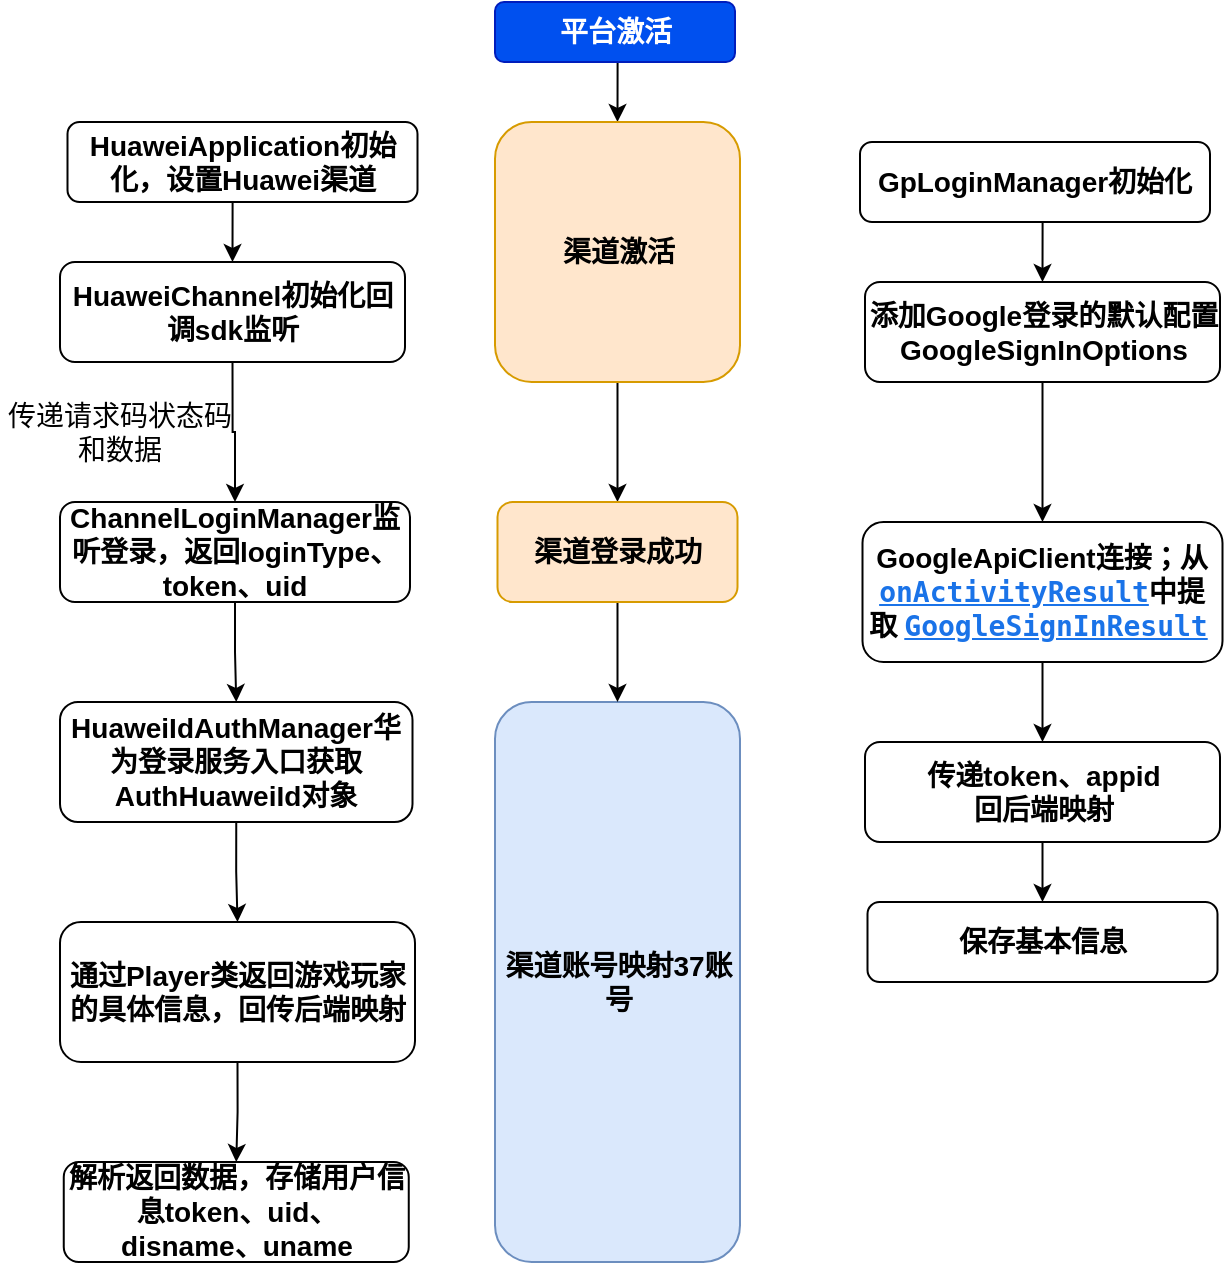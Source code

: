 <mxfile version="13.5.1" type="github">
  <diagram id="C5RBs43oDa-KdzZeNtuy" name="Page-1">
    <mxGraphModel dx="1343" dy="796" grid="1" gridSize="10" guides="1" tooltips="1" connect="1" arrows="1" fold="1" page="1" pageScale="1" pageWidth="827" pageHeight="1169" math="0" shadow="0">
      <root>
        <mxCell id="WIyWlLk6GJQsqaUBKTNV-0" />
        <mxCell id="WIyWlLk6GJQsqaUBKTNV-1" parent="WIyWlLk6GJQsqaUBKTNV-0" />
        <mxCell id="fbVdaYZra0Y-noZietLv-6" style="edgeStyle=orthogonalEdgeStyle;rounded=0;orthogonalLoop=1;jettySize=auto;html=1;exitX=0.5;exitY=1;exitDx=0;exitDy=0;entryX=0.5;entryY=0;entryDx=0;entryDy=0;" edge="1" parent="WIyWlLk6GJQsqaUBKTNV-1" source="WIyWlLk6GJQsqaUBKTNV-3" target="fbVdaYZra0Y-noZietLv-1">
          <mxGeometry relative="1" as="geometry" />
        </mxCell>
        <mxCell id="WIyWlLk6GJQsqaUBKTNV-3" value="HuaweiApplication初始化，设置Huawei渠道" style="rounded=1;whiteSpace=wrap;html=1;fontSize=14;glass=0;strokeWidth=1;shadow=0;fontStyle=1" parent="WIyWlLk6GJQsqaUBKTNV-1" vertex="1">
          <mxGeometry x="103.75" y="130" width="175" height="40" as="geometry" />
        </mxCell>
        <mxCell id="fbVdaYZra0Y-noZietLv-7" style="edgeStyle=orthogonalEdgeStyle;rounded=0;orthogonalLoop=1;jettySize=auto;html=1;exitX=0.5;exitY=1;exitDx=0;exitDy=0;entryX=0.5;entryY=0;entryDx=0;entryDy=0;" edge="1" parent="WIyWlLk6GJQsqaUBKTNV-1" source="fbVdaYZra0Y-noZietLv-1" target="fbVdaYZra0Y-noZietLv-2">
          <mxGeometry relative="1" as="geometry" />
        </mxCell>
        <mxCell id="fbVdaYZra0Y-noZietLv-1" value="HuaweiChannel初始化回调sdk监听" style="rounded=1;whiteSpace=wrap;html=1;fontSize=14;glass=0;strokeWidth=1;shadow=0;fontStyle=1" vertex="1" parent="WIyWlLk6GJQsqaUBKTNV-1">
          <mxGeometry x="100" y="200" width="172.5" height="50" as="geometry" />
        </mxCell>
        <mxCell id="fbVdaYZra0Y-noZietLv-12" style="edgeStyle=orthogonalEdgeStyle;rounded=0;orthogonalLoop=1;jettySize=auto;html=1;exitX=0.5;exitY=1;exitDx=0;exitDy=0;entryX=0.5;entryY=0;entryDx=0;entryDy=0;" edge="1" parent="WIyWlLk6GJQsqaUBKTNV-1" source="fbVdaYZra0Y-noZietLv-2" target="fbVdaYZra0Y-noZietLv-10">
          <mxGeometry relative="1" as="geometry" />
        </mxCell>
        <mxCell id="fbVdaYZra0Y-noZietLv-2" value="ChannelLoginManager监听登录，返回loginType、token、uid" style="rounded=1;whiteSpace=wrap;html=1;fontSize=14;glass=0;strokeWidth=1;shadow=0;fontStyle=1" vertex="1" parent="WIyWlLk6GJQsqaUBKTNV-1">
          <mxGeometry x="100" y="320" width="175" height="50" as="geometry" />
        </mxCell>
        <mxCell id="fbVdaYZra0Y-noZietLv-5" style="edgeStyle=orthogonalEdgeStyle;rounded=0;orthogonalLoop=1;jettySize=auto;html=1;exitX=0.5;exitY=1;exitDx=0;exitDy=0;entryX=0.5;entryY=0;entryDx=0;entryDy=0;" edge="1" parent="WIyWlLk6GJQsqaUBKTNV-1" source="fbVdaYZra0Y-noZietLv-3" target="fbVdaYZra0Y-noZietLv-4">
          <mxGeometry relative="1" as="geometry" />
        </mxCell>
        <mxCell id="fbVdaYZra0Y-noZietLv-3" value="平台激活" style="rounded=1;whiteSpace=wrap;html=1;fontSize=14;glass=0;strokeWidth=1;shadow=0;fontStyle=1;fillColor=#0050ef;strokeColor=#001DBC;fontColor=#ffffff;" vertex="1" parent="WIyWlLk6GJQsqaUBKTNV-1">
          <mxGeometry x="317.5" y="70" width="120" height="30" as="geometry" />
        </mxCell>
        <mxCell id="fbVdaYZra0Y-noZietLv-13" style="edgeStyle=orthogonalEdgeStyle;rounded=0;orthogonalLoop=1;jettySize=auto;html=1;exitX=0.5;exitY=1;exitDx=0;exitDy=0;" edge="1" parent="WIyWlLk6GJQsqaUBKTNV-1" source="fbVdaYZra0Y-noZietLv-4" target="fbVdaYZra0Y-noZietLv-9">
          <mxGeometry relative="1" as="geometry" />
        </mxCell>
        <mxCell id="fbVdaYZra0Y-noZietLv-4" value="渠道激活" style="rounded=1;whiteSpace=wrap;html=1;fontSize=14;glass=0;strokeWidth=1;shadow=0;fillColor=#ffe6cc;strokeColor=#d79b00;fontStyle=1" vertex="1" parent="WIyWlLk6GJQsqaUBKTNV-1">
          <mxGeometry x="317.5" y="130" width="122.5" height="130" as="geometry" />
        </mxCell>
        <mxCell id="fbVdaYZra0Y-noZietLv-8" value="渠道账号映射37账号" style="rounded=1;whiteSpace=wrap;html=1;fontSize=14;glass=0;strokeWidth=1;shadow=0;fontStyle=1;fillColor=#dae8fc;strokeColor=#6c8ebf;" vertex="1" parent="WIyWlLk6GJQsqaUBKTNV-1">
          <mxGeometry x="317.5" y="420" width="122.5" height="280" as="geometry" />
        </mxCell>
        <mxCell id="fbVdaYZra0Y-noZietLv-14" style="edgeStyle=orthogonalEdgeStyle;rounded=0;orthogonalLoop=1;jettySize=auto;html=1;exitX=0.5;exitY=1;exitDx=0;exitDy=0;entryX=0.5;entryY=0;entryDx=0;entryDy=0;" edge="1" parent="WIyWlLk6GJQsqaUBKTNV-1" source="fbVdaYZra0Y-noZietLv-9" target="fbVdaYZra0Y-noZietLv-8">
          <mxGeometry relative="1" as="geometry" />
        </mxCell>
        <mxCell id="fbVdaYZra0Y-noZietLv-9" value="渠道登录成功" style="rounded=1;whiteSpace=wrap;html=1;fontSize=14;glass=0;strokeWidth=1;shadow=0;fillColor=#ffe6cc;strokeColor=#d79b00;fontStyle=1" vertex="1" parent="WIyWlLk6GJQsqaUBKTNV-1">
          <mxGeometry x="318.75" y="320" width="120" height="50" as="geometry" />
        </mxCell>
        <mxCell id="fbVdaYZra0Y-noZietLv-16" style="edgeStyle=orthogonalEdgeStyle;rounded=0;orthogonalLoop=1;jettySize=auto;html=1;exitX=0.5;exitY=1;exitDx=0;exitDy=0;entryX=0.5;entryY=0;entryDx=0;entryDy=0;" edge="1" parent="WIyWlLk6GJQsqaUBKTNV-1" source="fbVdaYZra0Y-noZietLv-10" target="fbVdaYZra0Y-noZietLv-15">
          <mxGeometry relative="1" as="geometry" />
        </mxCell>
        <mxCell id="fbVdaYZra0Y-noZietLv-10" value="HuaweiIdAuthManager华为登录服务入口获取AuthHuaweiId对象" style="rounded=1;whiteSpace=wrap;html=1;fontSize=14;glass=0;strokeWidth=1;shadow=0;fontStyle=1" vertex="1" parent="WIyWlLk6GJQsqaUBKTNV-1">
          <mxGeometry x="100" y="420" width="176.25" height="60" as="geometry" />
        </mxCell>
        <mxCell id="fbVdaYZra0Y-noZietLv-18" style="edgeStyle=orthogonalEdgeStyle;rounded=0;orthogonalLoop=1;jettySize=auto;html=1;exitX=0.5;exitY=1;exitDx=0;exitDy=0;entryX=0.5;entryY=0;entryDx=0;entryDy=0;" edge="1" parent="WIyWlLk6GJQsqaUBKTNV-1" source="fbVdaYZra0Y-noZietLv-15" target="fbVdaYZra0Y-noZietLv-17">
          <mxGeometry relative="1" as="geometry" />
        </mxCell>
        <mxCell id="fbVdaYZra0Y-noZietLv-15" value="通过Player类返回游戏玩家的具体信息，回传后端映射" style="rounded=1;whiteSpace=wrap;html=1;fontSize=14;glass=0;strokeWidth=1;shadow=0;fontStyle=1" vertex="1" parent="WIyWlLk6GJQsqaUBKTNV-1">
          <mxGeometry x="100" y="530" width="177.5" height="70" as="geometry" />
        </mxCell>
        <mxCell id="fbVdaYZra0Y-noZietLv-17" value="解析返回数据，存储用户信息token、uid、disname、uname" style="rounded=1;whiteSpace=wrap;html=1;fontSize=14;glass=0;strokeWidth=1;shadow=0;fontStyle=1" vertex="1" parent="WIyWlLk6GJQsqaUBKTNV-1">
          <mxGeometry x="101.88" y="650" width="172.5" height="50" as="geometry" />
        </mxCell>
        <mxCell id="fbVdaYZra0Y-noZietLv-24" style="edgeStyle=orthogonalEdgeStyle;rounded=0;orthogonalLoop=1;jettySize=auto;html=1;exitX=0.5;exitY=1;exitDx=0;exitDy=0;entryX=0.5;entryY=0;entryDx=0;entryDy=0;" edge="1" parent="WIyWlLk6GJQsqaUBKTNV-1" source="fbVdaYZra0Y-noZietLv-19" target="fbVdaYZra0Y-noZietLv-20">
          <mxGeometry relative="1" as="geometry" />
        </mxCell>
        <mxCell id="fbVdaYZra0Y-noZietLv-19" value="GpLoginManager初始化" style="rounded=1;whiteSpace=wrap;html=1;fontSize=14;glass=0;strokeWidth=1;shadow=0;fontStyle=1" vertex="1" parent="WIyWlLk6GJQsqaUBKTNV-1">
          <mxGeometry x="500" y="140" width="175" height="40" as="geometry" />
        </mxCell>
        <mxCell id="fbVdaYZra0Y-noZietLv-29" style="edgeStyle=orthogonalEdgeStyle;rounded=0;orthogonalLoop=1;jettySize=auto;html=1;exitX=0.5;exitY=1;exitDx=0;exitDy=0;entryX=0.5;entryY=0;entryDx=0;entryDy=0;fontSize=14;" edge="1" parent="WIyWlLk6GJQsqaUBKTNV-1" source="fbVdaYZra0Y-noZietLv-20" target="fbVdaYZra0Y-noZietLv-21">
          <mxGeometry relative="1" as="geometry" />
        </mxCell>
        <mxCell id="fbVdaYZra0Y-noZietLv-20" value="添加Google登录的默认配置GoogleSignInOptions" style="rounded=1;whiteSpace=wrap;html=1;fontSize=14;glass=0;strokeWidth=1;shadow=0;fontStyle=1" vertex="1" parent="WIyWlLk6GJQsqaUBKTNV-1">
          <mxGeometry x="502.5" y="210" width="177.5" height="50" as="geometry" />
        </mxCell>
        <mxCell id="fbVdaYZra0Y-noZietLv-26" style="edgeStyle=orthogonalEdgeStyle;rounded=0;orthogonalLoop=1;jettySize=auto;html=1;exitX=0.5;exitY=1;exitDx=0;exitDy=0;entryX=0.5;entryY=0;entryDx=0;entryDy=0;" edge="1" parent="WIyWlLk6GJQsqaUBKTNV-1" source="fbVdaYZra0Y-noZietLv-21" target="fbVdaYZra0Y-noZietLv-22">
          <mxGeometry relative="1" as="geometry" />
        </mxCell>
        <mxCell id="fbVdaYZra0Y-noZietLv-21" value="GoogleApiClient连接；从&lt;a href=&quot;https://developer.android.com/reference/android/app/Activity.html#onActivityResult(int,%20int,%20android.content.Intent)&quot; style=&quot;font-family: &amp;quot;roboto mono&amp;quot;, monospace; font-size: 14px; text-align: left; box-sizing: inherit; color: rgb(26, 115, 232); outline: 0px;&quot;&gt;onActivityResult&lt;/a&gt;中提取&lt;span style=&quot;color: rgb(32, 33, 36); font-family: roboto, &amp;quot;noto sans&amp;quot;, &amp;quot;noto sans jp&amp;quot;, &amp;quot;noto sans kr&amp;quot;, &amp;quot;noto naskh arabic&amp;quot;, &amp;quot;noto sans thai&amp;quot;, &amp;quot;noto sans hebrew&amp;quot;, &amp;quot;noto sans bengali&amp;quot;, sans-serif; font-size: 14px; text-align: left; background-color: rgba(255, 255, 255, 0.95);&quot;&gt;&amp;nbsp;&lt;/span&gt;&lt;code translate=&quot;no&quot; dir=&quot;ltr&quot; style=&quot;box-sizing: inherit; background: 0px center rgba(255, 255, 255, 0.95); color: rgb(55, 71, 79); font-stretch: normal; font-size: 14px; line-height: 1; font-family: &amp;quot;roboto mono&amp;quot;, monospace; padding: 0px; text-align: left; word-break: normal; direction: ltr;&quot;&gt;&lt;a href=&quot;https://developers.google.com/android/reference/com/google/android/gms/auth/api/signin/GoogleSignInResult&quot; style=&quot;box-sizing: inherit; color: rgb(26, 115, 232); outline: 0px; font-size: 14px;&quot;&gt;GoogleSignInResult&lt;/a&gt;&lt;/code&gt;&lt;span style=&quot;color: rgb(32, 33, 36); font-family: roboto, &amp;quot;noto sans&amp;quot;, &amp;quot;noto sans jp&amp;quot;, &amp;quot;noto sans kr&amp;quot;, &amp;quot;noto naskh arabic&amp;quot;, &amp;quot;noto sans thai&amp;quot;, &amp;quot;noto sans hebrew&amp;quot;, &amp;quot;noto sans bengali&amp;quot;, sans-serif; font-size: 14px; text-align: left; background-color: rgba(255, 255, 255, 0.95);&quot;&gt;&amp;nbsp;&lt;/span&gt;" style="rounded=1;whiteSpace=wrap;html=1;fontSize=14;glass=0;strokeWidth=1;shadow=0;fontStyle=1" vertex="1" parent="WIyWlLk6GJQsqaUBKTNV-1">
          <mxGeometry x="501.25" y="330" width="180" height="70" as="geometry" />
        </mxCell>
        <mxCell id="fbVdaYZra0Y-noZietLv-27" style="edgeStyle=orthogonalEdgeStyle;rounded=0;orthogonalLoop=1;jettySize=auto;html=1;exitX=0.5;exitY=1;exitDx=0;exitDy=0;entryX=0.5;entryY=0;entryDx=0;entryDy=0;" edge="1" parent="WIyWlLk6GJQsqaUBKTNV-1" source="fbVdaYZra0Y-noZietLv-22" target="fbVdaYZra0Y-noZietLv-23">
          <mxGeometry relative="1" as="geometry" />
        </mxCell>
        <mxCell id="fbVdaYZra0Y-noZietLv-22" value="传递token、appid&lt;br&gt;回后端映射" style="rounded=1;whiteSpace=wrap;html=1;fontSize=14;glass=0;strokeWidth=1;shadow=0;fontStyle=1" vertex="1" parent="WIyWlLk6GJQsqaUBKTNV-1">
          <mxGeometry x="502.5" y="440" width="177.5" height="50" as="geometry" />
        </mxCell>
        <mxCell id="fbVdaYZra0Y-noZietLv-23" value="保存基本信息" style="rounded=1;whiteSpace=wrap;html=1;fontSize=14;glass=0;strokeWidth=1;shadow=0;fontStyle=1" vertex="1" parent="WIyWlLk6GJQsqaUBKTNV-1">
          <mxGeometry x="503.75" y="520" width="175" height="40" as="geometry" />
        </mxCell>
        <mxCell id="fbVdaYZra0Y-noZietLv-28" value="&lt;span style=&quot;&quot;&gt;传递请求码状态码和数据&lt;/span&gt;" style="text;html=1;strokeColor=none;fillColor=none;align=center;verticalAlign=middle;whiteSpace=wrap;rounded=0;fontSize=14;fontStyle=0" vertex="1" parent="WIyWlLk6GJQsqaUBKTNV-1">
          <mxGeometry x="70" y="270" width="120" height="30" as="geometry" />
        </mxCell>
      </root>
    </mxGraphModel>
  </diagram>
</mxfile>
